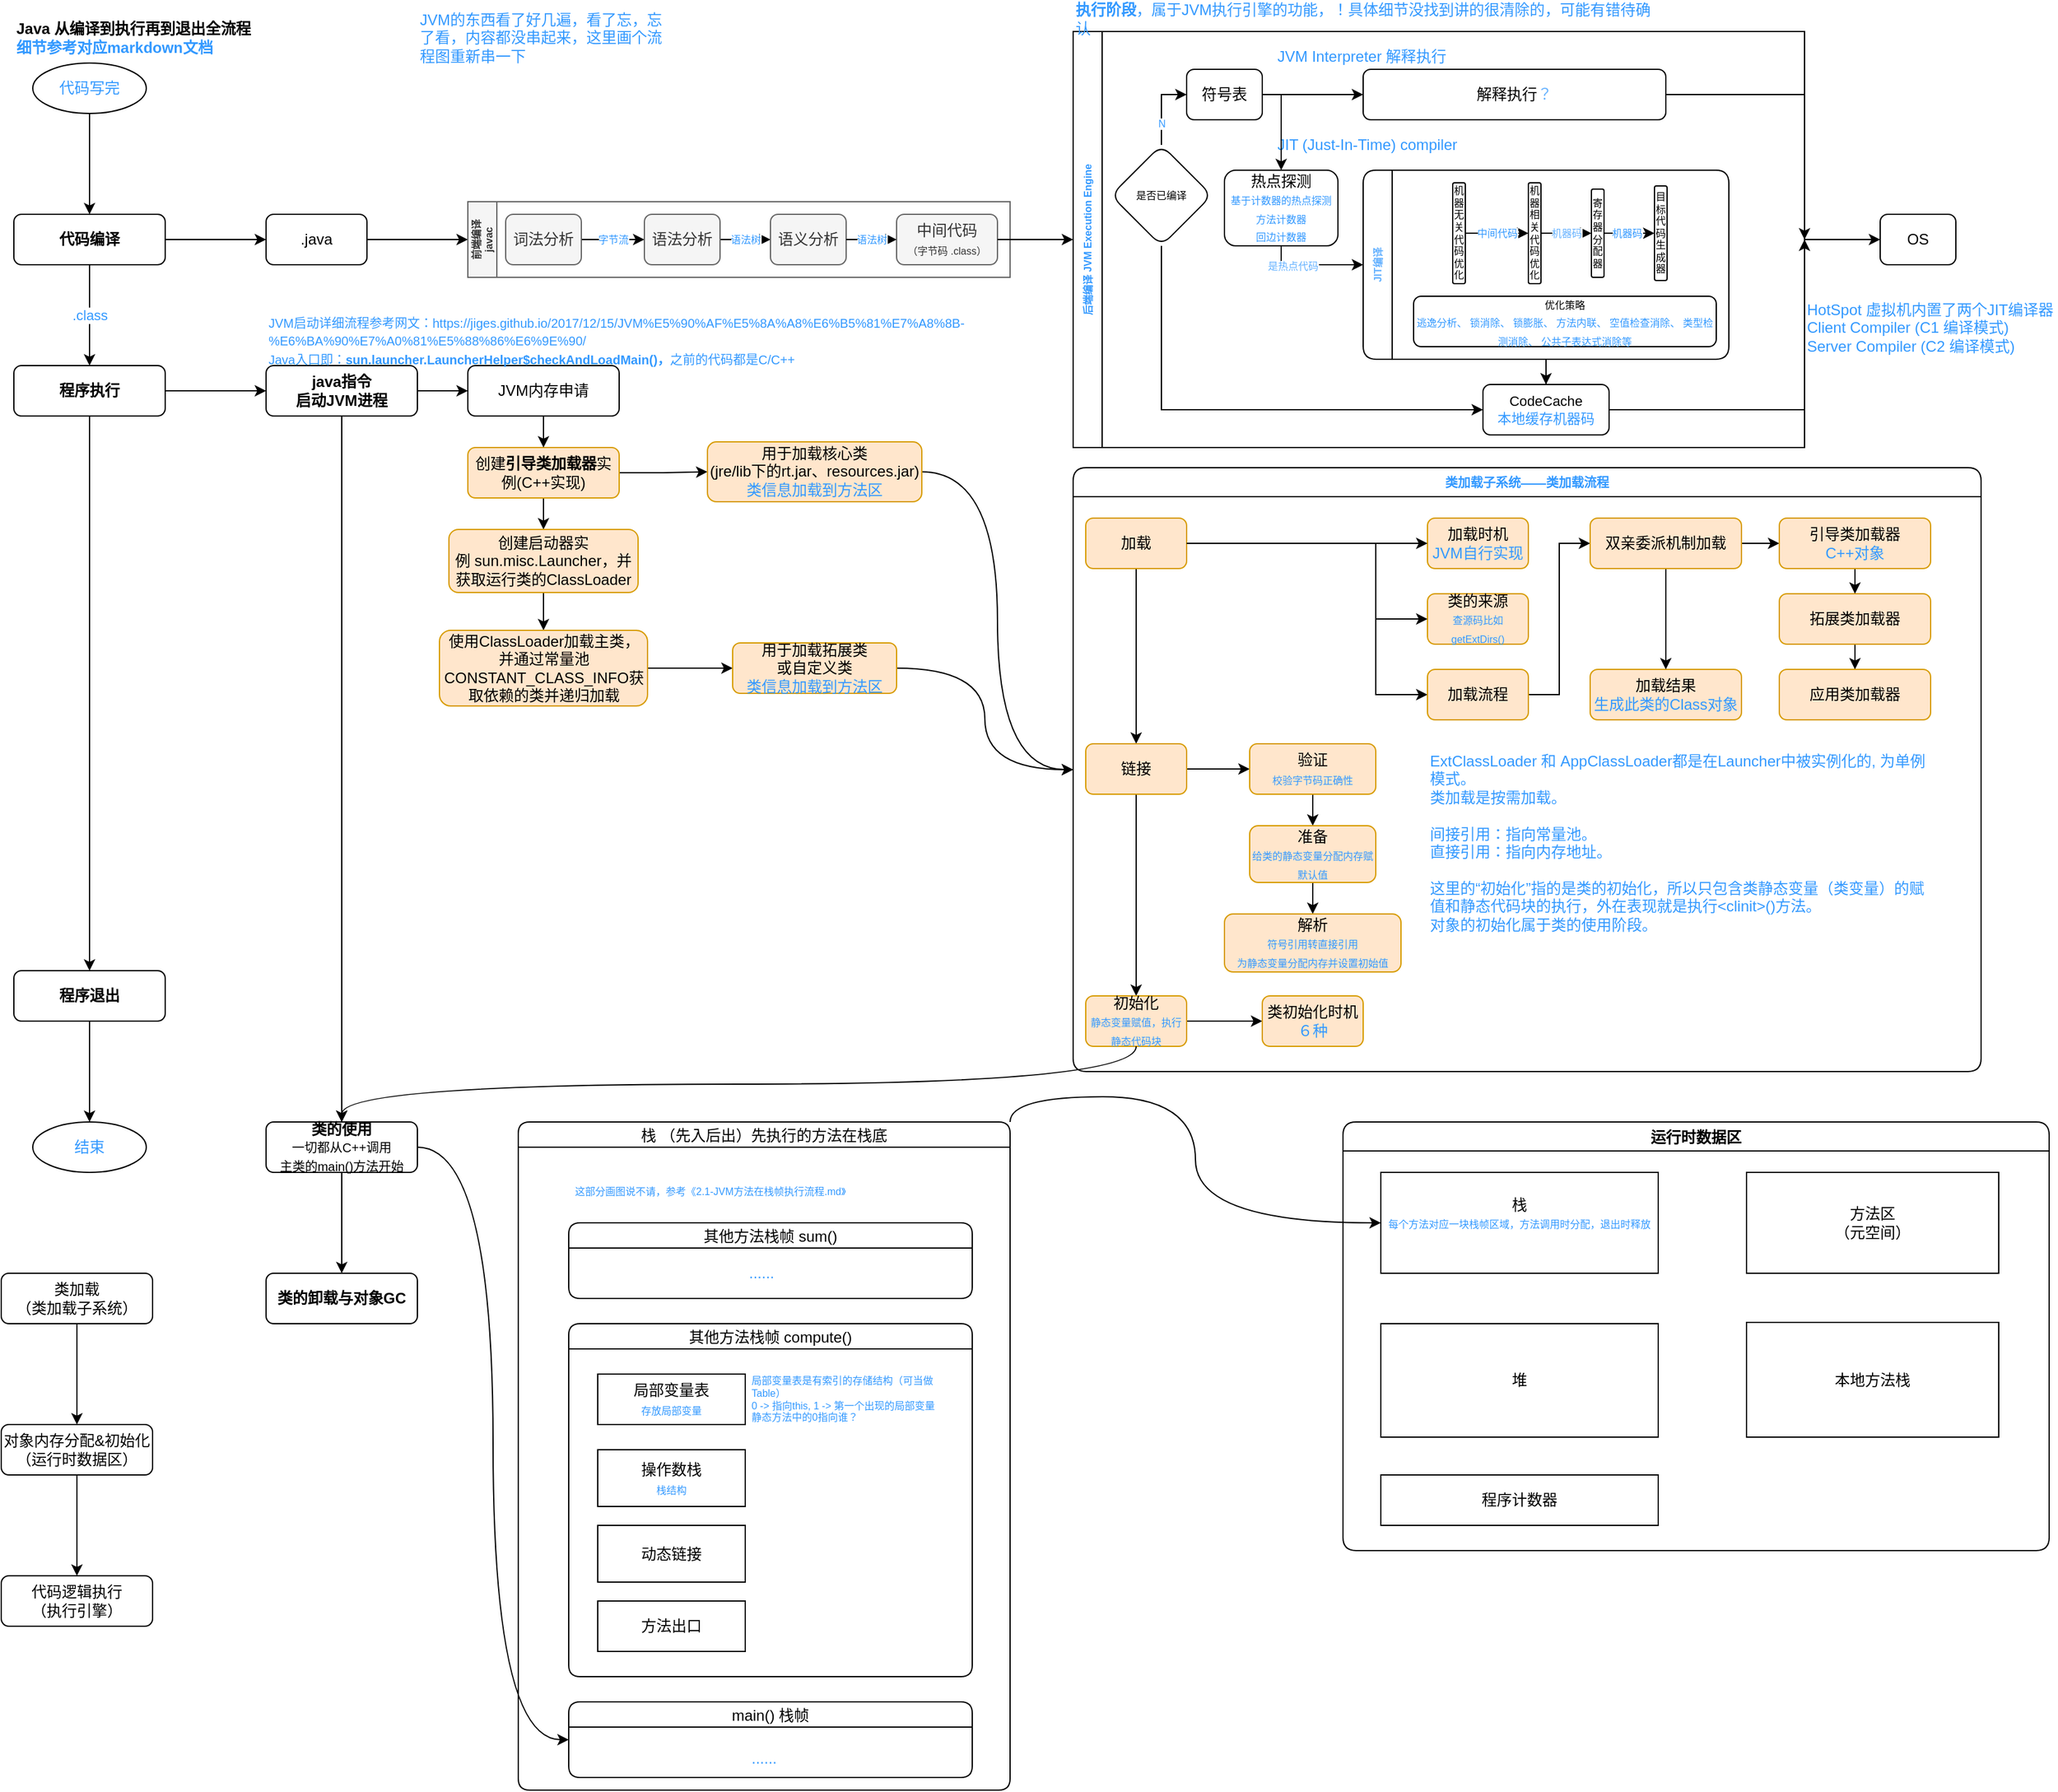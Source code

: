 <mxfile version="16.1.2" type="device"><diagram id="C5RBs43oDa-KdzZeNtuy" name="Page-1"><mxGraphModel dx="1098" dy="689" grid="1" gridSize="10" guides="1" tooltips="1" connect="1" arrows="1" fold="1" page="1" pageScale="1" pageWidth="827" pageHeight="1169" math="0" shadow="0"><root><mxCell id="WIyWlLk6GJQsqaUBKTNV-0"/><mxCell id="WIyWlLk6GJQsqaUBKTNV-1" parent="WIyWlLk6GJQsqaUBKTNV-0"/><mxCell id="FGHxzeivRpTkZ_-9d8Zx-0" value="&lt;b&gt;Java 从编译到执行再到退出全流程&lt;br&gt;&lt;font color=&quot;#3399ff&quot;&gt;细节参考对应markdown文档&lt;/font&gt;&lt;br&gt;&lt;/b&gt;" style="text;html=1;strokeColor=none;fillColor=none;align=left;verticalAlign=middle;whiteSpace=wrap;rounded=0;" parent="WIyWlLk6GJQsqaUBKTNV-1" vertex="1"><mxGeometry x="40" y="40" width="240" height="40" as="geometry"/></mxCell><mxCell id="FGHxzeivRpTkZ_-9d8Zx-7" value="&lt;font color=&quot;#3399ff&quot;&gt;JVM的东西看了好几遍，看了忘，忘了看，内容都没串起来，这里画个流程图重新串一下&lt;/font&gt;" style="text;html=1;strokeColor=none;fillColor=none;align=left;verticalAlign=middle;whiteSpace=wrap;rounded=0;" parent="WIyWlLk6GJQsqaUBKTNV-1" vertex="1"><mxGeometry x="360" y="40" width="200" height="40" as="geometry"/></mxCell><mxCell id="FGHxzeivRpTkZ_-9d8Zx-9" value=".class" style="edgeStyle=orthogonalEdgeStyle;rounded=0;orthogonalLoop=1;jettySize=auto;html=1;fontColor=#3399FF;" parent="WIyWlLk6GJQsqaUBKTNV-1" source="FGHxzeivRpTkZ_-9d8Zx-10" target="FGHxzeivRpTkZ_-9d8Zx-12" edge="1"><mxGeometry relative="1" as="geometry"/></mxCell><mxCell id="FGHxzeivRpTkZ_-9d8Zx-20" value="" style="edgeStyle=orthogonalEdgeStyle;rounded=0;orthogonalLoop=1;jettySize=auto;html=1;fontColor=#3399FF;" parent="WIyWlLk6GJQsqaUBKTNV-1" source="FGHxzeivRpTkZ_-9d8Zx-10" target="FGHxzeivRpTkZ_-9d8Zx-19" edge="1"><mxGeometry relative="1" as="geometry"/></mxCell><mxCell id="FGHxzeivRpTkZ_-9d8Zx-10" value="代码编译" style="rounded=1;whiteSpace=wrap;html=1;fontSize=12;glass=0;strokeWidth=1;shadow=0;fontStyle=1" parent="WIyWlLk6GJQsqaUBKTNV-1" vertex="1"><mxGeometry x="40" y="200" width="120" height="40" as="geometry"/></mxCell><mxCell id="FGHxzeivRpTkZ_-9d8Zx-11" value="" style="edgeStyle=orthogonalEdgeStyle;rounded=0;orthogonalLoop=1;jettySize=auto;html=1;" parent="WIyWlLk6GJQsqaUBKTNV-1" source="FGHxzeivRpTkZ_-9d8Zx-12" target="FGHxzeivRpTkZ_-9d8Zx-13" edge="1"><mxGeometry relative="1" as="geometry"/></mxCell><mxCell id="FGHxzeivRpTkZ_-9d8Zx-106" style="edgeStyle=orthogonalEdgeStyle;rounded=0;orthogonalLoop=1;jettySize=auto;html=1;exitX=1;exitY=0.5;exitDx=0;exitDy=0;entryX=0;entryY=0.5;entryDx=0;entryDy=0;fontSize=8;fontColor=#66B2FF;" parent="WIyWlLk6GJQsqaUBKTNV-1" source="FGHxzeivRpTkZ_-9d8Zx-12" target="FGHxzeivRpTkZ_-9d8Zx-105" edge="1"><mxGeometry relative="1" as="geometry"/></mxCell><mxCell id="FGHxzeivRpTkZ_-9d8Zx-12" value="程序执行" style="rounded=1;whiteSpace=wrap;html=1;fontSize=12;glass=0;strokeWidth=1;shadow=0;fontStyle=1" parent="WIyWlLk6GJQsqaUBKTNV-1" vertex="1"><mxGeometry x="40" y="320" width="120" height="40" as="geometry"/></mxCell><mxCell id="FGHxzeivRpTkZ_-9d8Zx-17" style="edgeStyle=orthogonalEdgeStyle;rounded=0;orthogonalLoop=1;jettySize=auto;html=1;exitX=0.5;exitY=1;exitDx=0;exitDy=0;entryX=0.5;entryY=0;entryDx=0;entryDy=0;fontColor=#3399FF;" parent="WIyWlLk6GJQsqaUBKTNV-1" source="FGHxzeivRpTkZ_-9d8Zx-13" target="FGHxzeivRpTkZ_-9d8Zx-16" edge="1"><mxGeometry relative="1" as="geometry"/></mxCell><mxCell id="FGHxzeivRpTkZ_-9d8Zx-13" value="程序退出" style="rounded=1;whiteSpace=wrap;html=1;fontSize=12;glass=0;strokeWidth=1;shadow=0;fontStyle=1" parent="WIyWlLk6GJQsqaUBKTNV-1" vertex="1"><mxGeometry x="40" y="800" width="120" height="40" as="geometry"/></mxCell><mxCell id="FGHxzeivRpTkZ_-9d8Zx-18" style="edgeStyle=orthogonalEdgeStyle;rounded=0;orthogonalLoop=1;jettySize=auto;html=1;exitX=0.5;exitY=1;exitDx=0;exitDy=0;entryX=0.5;entryY=0;entryDx=0;entryDy=0;fontColor=#3399FF;" parent="WIyWlLk6GJQsqaUBKTNV-1" source="FGHxzeivRpTkZ_-9d8Zx-15" target="FGHxzeivRpTkZ_-9d8Zx-10" edge="1"><mxGeometry relative="1" as="geometry"/></mxCell><mxCell id="FGHxzeivRpTkZ_-9d8Zx-15" value="代码写完" style="ellipse;whiteSpace=wrap;html=1;fontColor=#3399FF;" parent="WIyWlLk6GJQsqaUBKTNV-1" vertex="1"><mxGeometry x="55" y="80" width="90" height="40" as="geometry"/></mxCell><mxCell id="FGHxzeivRpTkZ_-9d8Zx-16" value="结束" style="ellipse;whiteSpace=wrap;html=1;fontColor=#3399FF;" parent="WIyWlLk6GJQsqaUBKTNV-1" vertex="1"><mxGeometry x="55" y="920" width="90" height="40" as="geometry"/></mxCell><mxCell id="FGHxzeivRpTkZ_-9d8Zx-30" style="edgeStyle=orthogonalEdgeStyle;rounded=0;orthogonalLoop=1;jettySize=auto;html=1;exitX=1;exitY=0.5;exitDx=0;exitDy=0;entryX=0;entryY=0.5;entryDx=0;entryDy=0;fontSize=8;fontColor=#3399FF;" parent="WIyWlLk6GJQsqaUBKTNV-1" source="FGHxzeivRpTkZ_-9d8Zx-19" target="FGHxzeivRpTkZ_-9d8Zx-23" edge="1"><mxGeometry relative="1" as="geometry"/></mxCell><mxCell id="FGHxzeivRpTkZ_-9d8Zx-19" value=".java" style="rounded=1;whiteSpace=wrap;html=1;fontSize=12;glass=0;strokeWidth=1;shadow=0;" parent="WIyWlLk6GJQsqaUBKTNV-1" vertex="1"><mxGeometry x="240" y="200" width="80" height="40" as="geometry"/></mxCell><mxCell id="FGHxzeivRpTkZ_-9d8Zx-23" value="前端编译 &#10;javac" style="swimlane;horizontal=0;fontColor=#333333;startSize=23;fontSize=8;fillColor=#f5f5f5;strokeColor=#666666;" parent="WIyWlLk6GJQsqaUBKTNV-1" vertex="1"><mxGeometry x="400" y="190" width="430" height="60" as="geometry"/></mxCell><mxCell id="FGHxzeivRpTkZ_-9d8Zx-28" value="字节流" style="edgeStyle=orthogonalEdgeStyle;rounded=0;orthogonalLoop=1;jettySize=auto;html=1;exitX=1;exitY=0.5;exitDx=0;exitDy=0;entryX=0;entryY=0.5;entryDx=0;entryDy=0;fontColor=#3399FF;fontSize=8;" parent="FGHxzeivRpTkZ_-9d8Zx-23" source="FGHxzeivRpTkZ_-9d8Zx-24" target="FGHxzeivRpTkZ_-9d8Zx-25" edge="1"><mxGeometry relative="1" as="geometry"><Array as="points"><mxPoint x="110" y="30"/><mxPoint x="110" y="30"/></Array></mxGeometry></mxCell><mxCell id="FGHxzeivRpTkZ_-9d8Zx-24" value="词法分析" style="rounded=1;whiteSpace=wrap;html=1;fontSize=12;glass=0;strokeWidth=1;shadow=0;fillColor=#f5f5f5;fontColor=#333333;strokeColor=#666666;" parent="FGHxzeivRpTkZ_-9d8Zx-23" vertex="1"><mxGeometry x="30" y="10" width="60" height="40" as="geometry"/></mxCell><mxCell id="FGHxzeivRpTkZ_-9d8Zx-29" value="语法树" style="edgeStyle=orthogonalEdgeStyle;rounded=0;orthogonalLoop=1;jettySize=auto;html=1;exitX=1;exitY=0.5;exitDx=0;exitDy=0;entryX=0;entryY=0.5;entryDx=0;entryDy=0;fontColor=#3399FF;fontSize=8;" parent="FGHxzeivRpTkZ_-9d8Zx-23" source="FGHxzeivRpTkZ_-9d8Zx-25" target="FGHxzeivRpTkZ_-9d8Zx-26" edge="1"><mxGeometry relative="1" as="geometry"/></mxCell><mxCell id="FGHxzeivRpTkZ_-9d8Zx-25" value="语法分析" style="rounded=1;whiteSpace=wrap;html=1;fontSize=12;glass=0;strokeWidth=1;shadow=0;fillColor=#f5f5f5;fontColor=#333333;strokeColor=#666666;" parent="FGHxzeivRpTkZ_-9d8Zx-23" vertex="1"><mxGeometry x="140" y="10" width="60" height="40" as="geometry"/></mxCell><mxCell id="FGHxzeivRpTkZ_-9d8Zx-26" value="语义分析" style="rounded=1;whiteSpace=wrap;html=1;fontSize=12;glass=0;strokeWidth=1;shadow=0;fillColor=#f5f5f5;fontColor=#333333;strokeColor=#666666;" parent="FGHxzeivRpTkZ_-9d8Zx-23" vertex="1"><mxGeometry x="240" y="10" width="60" height="40" as="geometry"/></mxCell><mxCell id="FGHxzeivRpTkZ_-9d8Zx-27" value="中间代码&lt;br&gt;&lt;font style=&quot;font-size: 8px&quot;&gt;（字节码 .class）&lt;/font&gt;" style="rounded=1;whiteSpace=wrap;html=1;fontSize=12;glass=0;strokeWidth=1;shadow=0;fillColor=#f5f5f5;fontColor=#333333;strokeColor=#666666;" parent="FGHxzeivRpTkZ_-9d8Zx-23" vertex="1"><mxGeometry x="340" y="10" width="80" height="40" as="geometry"/></mxCell><mxCell id="FGHxzeivRpTkZ_-9d8Zx-31" value="语法树" style="edgeStyle=orthogonalEdgeStyle;rounded=0;orthogonalLoop=1;jettySize=auto;html=1;exitX=1;exitY=0.5;exitDx=0;exitDy=0;entryX=0;entryY=0.5;entryDx=0;entryDy=0;fontSize=8;fontColor=#3399FF;" parent="FGHxzeivRpTkZ_-9d8Zx-23" source="FGHxzeivRpTkZ_-9d8Zx-26" target="FGHxzeivRpTkZ_-9d8Zx-27" edge="1"><mxGeometry relative="1" as="geometry"/></mxCell><mxCell id="FGHxzeivRpTkZ_-9d8Zx-70" style="edgeStyle=orthogonalEdgeStyle;rounded=0;orthogonalLoop=1;jettySize=auto;html=1;exitX=1;exitY=0.5;exitDx=0;exitDy=0;entryX=0;entryY=0.5;entryDx=0;entryDy=0;fontSize=6;fontColor=#3399FF;" parent="WIyWlLk6GJQsqaUBKTNV-1" source="FGHxzeivRpTkZ_-9d8Zx-34" target="FGHxzeivRpTkZ_-9d8Zx-48" edge="1"><mxGeometry relative="1" as="geometry"/></mxCell><mxCell id="FGHxzeivRpTkZ_-9d8Zx-34" value="后端编译 JVM Execution Engine" style="swimlane;horizontal=0;fontColor=#3399FF;startSize=23;fontSize=8;" parent="WIyWlLk6GJQsqaUBKTNV-1" vertex="1"><mxGeometry x="880" y="55" width="580" height="330" as="geometry"><mxRectangle x="880" y="55" width="30" height="140" as="alternateBounds"/></mxGeometry></mxCell><mxCell id="FGHxzeivRpTkZ_-9d8Zx-44" value="&lt;font color=&quot;#3399ff&quot;&gt;JVM Interpreter 解释执行&lt;/font&gt;" style="text;html=1;strokeColor=none;fillColor=none;align=left;verticalAlign=middle;whiteSpace=wrap;rounded=0;" parent="FGHxzeivRpTkZ_-9d8Zx-34" vertex="1"><mxGeometry x="160" y="10" width="170" height="20" as="geometry"/></mxCell><mxCell id="FGHxzeivRpTkZ_-9d8Zx-45" value="&lt;font color=&quot;#3399ff&quot;&gt;JIT (Just-In-Time) compiler&lt;/font&gt;" style="text;html=1;strokeColor=none;fillColor=none;align=left;verticalAlign=middle;whiteSpace=wrap;rounded=0;" parent="FGHxzeivRpTkZ_-9d8Zx-34" vertex="1"><mxGeometry x="160" y="80" width="160" height="20" as="geometry"/></mxCell><mxCell id="FGHxzeivRpTkZ_-9d8Zx-77" style="edgeStyle=orthogonalEdgeStyle;rounded=0;orthogonalLoop=1;jettySize=auto;html=1;exitX=1;exitY=0.5;exitDx=0;exitDy=0;entryX=1;entryY=0.5;entryDx=0;entryDy=0;fontSize=8;fontColor=#3399FF;" parent="FGHxzeivRpTkZ_-9d8Zx-34" source="FGHxzeivRpTkZ_-9d8Zx-51" target="FGHxzeivRpTkZ_-9d8Zx-34" edge="1"><mxGeometry relative="1" as="geometry"><Array as="points"><mxPoint x="580" y="300"/></Array></mxGeometry></mxCell><mxCell id="FGHxzeivRpTkZ_-9d8Zx-51" value="CodeCache&lt;br&gt;&lt;font color=&quot;#3399ff&quot;&gt;本地缓存机器码&lt;/font&gt;" style="rounded=1;whiteSpace=wrap;html=1;fontSize=11;glass=0;strokeWidth=1;shadow=0;" parent="FGHxzeivRpTkZ_-9d8Zx-34" vertex="1"><mxGeometry x="325" y="280" width="100" height="40" as="geometry"/></mxCell><mxCell id="FGHxzeivRpTkZ_-9d8Zx-92" style="rounded=0;orthogonalLoop=1;jettySize=auto;html=1;exitX=0.5;exitY=1;exitDx=0;exitDy=0;entryX=0;entryY=0.5;entryDx=0;entryDy=0;fontSize=8;fontColor=#66B2FF;edgeStyle=orthogonalEdgeStyle;" parent="FGHxzeivRpTkZ_-9d8Zx-34" source="FGHxzeivRpTkZ_-9d8Zx-53" target="FGHxzeivRpTkZ_-9d8Zx-91" edge="1"><mxGeometry relative="1" as="geometry"><Array as="points"><mxPoint x="165" y="185"/></Array></mxGeometry></mxCell><mxCell id="FGHxzeivRpTkZ_-9d8Zx-95" value="是热点代码" style="edgeLabel;html=1;align=center;verticalAlign=middle;resizable=0;points=[];fontSize=8;fontColor=#66B2FF;" parent="FGHxzeivRpTkZ_-9d8Zx-92" vertex="1" connectable="0"><mxGeometry x="-0.398" y="-1" relative="1" as="geometry"><mxPoint as="offset"/></mxGeometry></mxCell><mxCell id="FGHxzeivRpTkZ_-9d8Zx-53" value="热点探测&lt;br&gt;&lt;font color=&quot;#3399ff&quot; style=&quot;font-size: 8px&quot;&gt;基于计数器的热点探测&lt;br&gt;方法计数器&lt;br&gt;回边计数器&lt;br&gt;&lt;/font&gt;" style="rounded=1;whiteSpace=wrap;html=1;fontSize=12;glass=0;strokeWidth=1;shadow=0;" parent="FGHxzeivRpTkZ_-9d8Zx-34" vertex="1"><mxGeometry x="120" y="110" width="90" height="60" as="geometry"/></mxCell><mxCell id="FGHxzeivRpTkZ_-9d8Zx-85" value="N" style="edgeStyle=orthogonalEdgeStyle;rounded=0;orthogonalLoop=1;jettySize=auto;html=1;exitX=0.5;exitY=0;exitDx=0;exitDy=0;entryX=0;entryY=0.5;entryDx=0;entryDy=0;fontSize=8;fontColor=#3399FF;" parent="FGHxzeivRpTkZ_-9d8Zx-34" source="FGHxzeivRpTkZ_-9d8Zx-58" target="FGHxzeivRpTkZ_-9d8Zx-84" edge="1"><mxGeometry x="-0.429" relative="1" as="geometry"><mxPoint as="offset"/></mxGeometry></mxCell><mxCell id="FGHxzeivRpTkZ_-9d8Zx-97" style="edgeStyle=orthogonalEdgeStyle;rounded=0;orthogonalLoop=1;jettySize=auto;html=1;exitX=0.5;exitY=1;exitDx=0;exitDy=0;entryX=0;entryY=0.5;entryDx=0;entryDy=0;fontSize=8;fontColor=#66B2FF;" parent="FGHxzeivRpTkZ_-9d8Zx-34" source="FGHxzeivRpTkZ_-9d8Zx-58" target="FGHxzeivRpTkZ_-9d8Zx-51" edge="1"><mxGeometry relative="1" as="geometry"/></mxCell><mxCell id="FGHxzeivRpTkZ_-9d8Zx-58" value="&lt;font color=&quot;#000000&quot;&gt;是否已编译&lt;/font&gt;" style="rhombus;whiteSpace=wrap;html=1;fontSize=8;fontColor=#3399FF;rounded=1;" parent="FGHxzeivRpTkZ_-9d8Zx-34" vertex="1"><mxGeometry x="30" y="90" width="80" height="80" as="geometry"/></mxCell><mxCell id="FGHxzeivRpTkZ_-9d8Zx-93" style="edgeStyle=orthogonalEdgeStyle;rounded=0;orthogonalLoop=1;jettySize=auto;html=1;exitX=1;exitY=0.5;exitDx=0;exitDy=0;entryX=0.5;entryY=0;entryDx=0;entryDy=0;fontSize=8;fontColor=#66B2FF;" parent="FGHxzeivRpTkZ_-9d8Zx-34" source="FGHxzeivRpTkZ_-9d8Zx-84" target="FGHxzeivRpTkZ_-9d8Zx-53" edge="1"><mxGeometry relative="1" as="geometry"><Array as="points"><mxPoint x="165" y="50"/></Array></mxGeometry></mxCell><mxCell id="FGHxzeivRpTkZ_-9d8Zx-98" style="edgeStyle=orthogonalEdgeStyle;rounded=0;orthogonalLoop=1;jettySize=auto;html=1;exitX=1;exitY=0.5;exitDx=0;exitDy=0;entryX=0;entryY=0.5;entryDx=0;entryDy=0;fontSize=8;fontColor=#66B2FF;" parent="FGHxzeivRpTkZ_-9d8Zx-34" source="FGHxzeivRpTkZ_-9d8Zx-84" target="FGHxzeivRpTkZ_-9d8Zx-87" edge="1"><mxGeometry relative="1" as="geometry"/></mxCell><mxCell id="FGHxzeivRpTkZ_-9d8Zx-84" value="符号表" style="rounded=1;whiteSpace=wrap;html=1;fontSize=12;glass=0;strokeWidth=1;shadow=0;" parent="FGHxzeivRpTkZ_-9d8Zx-34" vertex="1"><mxGeometry x="90" y="30" width="60" height="40" as="geometry"/></mxCell><mxCell id="FGHxzeivRpTkZ_-9d8Zx-88" style="edgeStyle=orthogonalEdgeStyle;rounded=0;orthogonalLoop=1;jettySize=auto;html=1;exitX=1;exitY=0.5;exitDx=0;exitDy=0;entryX=1;entryY=0.5;entryDx=0;entryDy=0;fontSize=8;fontColor=#66B2FF;" parent="FGHxzeivRpTkZ_-9d8Zx-34" source="FGHxzeivRpTkZ_-9d8Zx-87" target="FGHxzeivRpTkZ_-9d8Zx-34" edge="1"><mxGeometry relative="1" as="geometry"><Array as="points"><mxPoint x="580" y="50"/></Array></mxGeometry></mxCell><mxCell id="FGHxzeivRpTkZ_-9d8Zx-87" value="解释执行&lt;font color=&quot;#66b2ff&quot;&gt;？&lt;/font&gt;" style="rounded=1;whiteSpace=wrap;html=1;fontSize=12;glass=0;strokeWidth=1;shadow=0;" parent="FGHxzeivRpTkZ_-9d8Zx-34" vertex="1"><mxGeometry x="230" y="30" width="240" height="40" as="geometry"/></mxCell><mxCell id="FGHxzeivRpTkZ_-9d8Zx-96" value="" style="edgeStyle=orthogonalEdgeStyle;rounded=0;orthogonalLoop=1;jettySize=auto;html=1;fontSize=8;fontColor=#66B2FF;" parent="FGHxzeivRpTkZ_-9d8Zx-34" source="FGHxzeivRpTkZ_-9d8Zx-91" target="FGHxzeivRpTkZ_-9d8Zx-51" edge="1"><mxGeometry relative="1" as="geometry"/></mxCell><mxCell id="FGHxzeivRpTkZ_-9d8Zx-91" value="JIT编译" style="swimlane;horizontal=0;rounded=1;fontSize=8;fontColor=#66B2FF;" parent="FGHxzeivRpTkZ_-9d8Zx-34" vertex="1"><mxGeometry x="230" y="110" width="290" height="150" as="geometry"/></mxCell><mxCell id="FGHxzeivRpTkZ_-9d8Zx-36" value="机器无关代码优化" style="rounded=1;whiteSpace=wrap;html=1;fontSize=8;glass=0;strokeWidth=1;shadow=0;" parent="FGHxzeivRpTkZ_-9d8Zx-91" vertex="1"><mxGeometry x="71" y="10" width="10" height="80" as="geometry"/></mxCell><mxCell id="FGHxzeivRpTkZ_-9d8Zx-38" value="机器相关代码优化" style="rounded=1;whiteSpace=wrap;html=1;fontSize=8;glass=0;strokeWidth=1;shadow=0;" parent="FGHxzeivRpTkZ_-9d8Zx-91" vertex="1"><mxGeometry x="131" y="10" width="10" height="80" as="geometry"/></mxCell><mxCell id="FGHxzeivRpTkZ_-9d8Zx-35" value="中间代码" style="edgeStyle=orthogonalEdgeStyle;rounded=0;orthogonalLoop=1;jettySize=auto;html=1;exitX=1;exitY=0.5;exitDx=0;exitDy=0;entryX=0;entryY=0.5;entryDx=0;entryDy=0;fontColor=#3399FF;fontSize=8;" parent="FGHxzeivRpTkZ_-9d8Zx-91" source="FGHxzeivRpTkZ_-9d8Zx-36" target="FGHxzeivRpTkZ_-9d8Zx-38" edge="1"><mxGeometry relative="1" as="geometry"><Array as="points"><mxPoint x="91" y="50"/><mxPoint x="91" y="50"/></Array></mxGeometry></mxCell><mxCell id="FGHxzeivRpTkZ_-9d8Zx-39" value="寄存器分配器" style="rounded=1;whiteSpace=wrap;html=1;fontSize=8;glass=0;strokeWidth=1;shadow=0;" parent="FGHxzeivRpTkZ_-9d8Zx-91" vertex="1"><mxGeometry x="181" y="15" width="10" height="70" as="geometry"/></mxCell><mxCell id="FGHxzeivRpTkZ_-9d8Zx-90" value="机器码" style="edgeStyle=orthogonalEdgeStyle;rounded=0;orthogonalLoop=1;jettySize=auto;html=1;exitX=1;exitY=0.5;exitDx=0;exitDy=0;entryX=0;entryY=0.5;entryDx=0;entryDy=0;fontSize=8;fontColor=#66B2FF;" parent="FGHxzeivRpTkZ_-9d8Zx-91" source="FGHxzeivRpTkZ_-9d8Zx-38" target="FGHxzeivRpTkZ_-9d8Zx-39" edge="1"><mxGeometry relative="1" as="geometry"><mxPoint as="offset"/></mxGeometry></mxCell><mxCell id="FGHxzeivRpTkZ_-9d8Zx-40" value="目标代码生成器" style="rounded=1;whiteSpace=wrap;html=1;fontSize=8;glass=0;strokeWidth=1;shadow=0;" parent="FGHxzeivRpTkZ_-9d8Zx-91" vertex="1"><mxGeometry x="231" y="12.5" width="10" height="75" as="geometry"/></mxCell><mxCell id="FGHxzeivRpTkZ_-9d8Zx-41" value="机器码" style="edgeStyle=orthogonalEdgeStyle;rounded=0;orthogonalLoop=1;jettySize=auto;html=1;exitX=1;exitY=0.5;exitDx=0;exitDy=0;entryX=0;entryY=0.5;entryDx=0;entryDy=0;fontSize=8;fontColor=#3399FF;" parent="FGHxzeivRpTkZ_-9d8Zx-91" source="FGHxzeivRpTkZ_-9d8Zx-39" target="FGHxzeivRpTkZ_-9d8Zx-40" edge="1"><mxGeometry x="-0.111" relative="1" as="geometry"><Array as="points"><mxPoint x="201" y="50"/><mxPoint x="201" y="50"/></Array><mxPoint as="offset"/></mxGeometry></mxCell><mxCell id="FGHxzeivRpTkZ_-9d8Zx-89" value="&lt;font style=&quot;font-size: 8px&quot;&gt;优化策略&lt;/font&gt;&lt;br&gt;&lt;font color=&quot;#3399ff&quot; style=&quot;font-size: 8px&quot;&gt;逃逸分析、 锁消除、 锁膨胀、 方法内联、 空值检查消除、 类型检测消除、 公共子表达式消除等&lt;/font&gt;" style="rounded=1;whiteSpace=wrap;html=1;fontSize=12;glass=0;strokeWidth=1;shadow=0;" parent="FGHxzeivRpTkZ_-9d8Zx-91" vertex="1"><mxGeometry x="40" y="100" width="240" height="40" as="geometry"/></mxCell><mxCell id="FGHxzeivRpTkZ_-9d8Zx-42" style="edgeStyle=orthogonalEdgeStyle;rounded=0;orthogonalLoop=1;jettySize=auto;html=1;exitX=1;exitY=0.5;exitDx=0;exitDy=0;entryX=0;entryY=0.5;entryDx=0;entryDy=0;fontSize=8;fontColor=#3399FF;" parent="WIyWlLk6GJQsqaUBKTNV-1" source="FGHxzeivRpTkZ_-9d8Zx-27" target="FGHxzeivRpTkZ_-9d8Zx-34" edge="1"><mxGeometry relative="1" as="geometry"/></mxCell><mxCell id="FGHxzeivRpTkZ_-9d8Zx-43" value="&lt;font color=&quot;#3399ff&quot;&gt;&lt;b&gt;执行阶段&lt;/b&gt;，属于JVM执行引擎的功能，！具体细节没找到讲的很清除的，可能有错待确认&lt;/font&gt;" style="text;html=1;strokeColor=none;fillColor=none;align=left;verticalAlign=middle;whiteSpace=wrap;rounded=0;" parent="WIyWlLk6GJQsqaUBKTNV-1" vertex="1"><mxGeometry x="880" y="35" width="470" height="20" as="geometry"/></mxCell><mxCell id="FGHxzeivRpTkZ_-9d8Zx-48" value="OS" style="rounded=1;whiteSpace=wrap;html=1;fontSize=12;glass=0;strokeWidth=1;shadow=0;" parent="WIyWlLk6GJQsqaUBKTNV-1" vertex="1"><mxGeometry x="1520" y="200" width="60" height="40" as="geometry"/></mxCell><mxCell id="FGHxzeivRpTkZ_-9d8Zx-56" value="&lt;font color=&quot;#3399ff&quot;&gt;HotSpot 虚拟机内置了两个JIT编译器&lt;br&gt;Client Compiler (C1 编译模式)&lt;br&gt;&lt;/font&gt;&lt;font color=&quot;#3399ff&quot;&gt;Server Compiler (&lt;/font&gt;&lt;span style=&quot;color: rgb(51 , 153 , 255)&quot;&gt;C2 编译模式&lt;/span&gt;&lt;font color=&quot;#3399ff&quot;&gt;)&lt;br&gt;&lt;/font&gt;" style="text;html=1;strokeColor=none;fillColor=none;align=left;verticalAlign=middle;whiteSpace=wrap;rounded=0;" parent="WIyWlLk6GJQsqaUBKTNV-1" vertex="1"><mxGeometry x="1460" y="260" width="200" height="60" as="geometry"/></mxCell><mxCell id="FGHxzeivRpTkZ_-9d8Zx-81" value="" style="edgeStyle=orthogonalEdgeStyle;rounded=0;orthogonalLoop=1;jettySize=auto;html=1;fontSize=8;fontColor=#3399FF;" parent="WIyWlLk6GJQsqaUBKTNV-1" source="FGHxzeivRpTkZ_-9d8Zx-72" target="FGHxzeivRpTkZ_-9d8Zx-80" edge="1"><mxGeometry relative="1" as="geometry"/></mxCell><mxCell id="FGHxzeivRpTkZ_-9d8Zx-72" value="类加载&lt;br&gt;（类加载子系统）" style="rounded=1;whiteSpace=wrap;html=1;fontSize=12;glass=0;strokeWidth=1;shadow=0;" parent="WIyWlLk6GJQsqaUBKTNV-1" vertex="1"><mxGeometry x="30" y="1040" width="120" height="40" as="geometry"/></mxCell><mxCell id="FGHxzeivRpTkZ_-9d8Zx-83" value="" style="edgeStyle=orthogonalEdgeStyle;rounded=0;orthogonalLoop=1;jettySize=auto;html=1;fontSize=8;fontColor=#3399FF;" parent="WIyWlLk6GJQsqaUBKTNV-1" source="FGHxzeivRpTkZ_-9d8Zx-80" target="FGHxzeivRpTkZ_-9d8Zx-82" edge="1"><mxGeometry relative="1" as="geometry"/></mxCell><mxCell id="FGHxzeivRpTkZ_-9d8Zx-80" value="对象内存分配&amp;amp;初始化&lt;br&gt;（运行时数据区）" style="rounded=1;whiteSpace=wrap;html=1;fontSize=12;glass=0;strokeWidth=1;shadow=0;" parent="WIyWlLk6GJQsqaUBKTNV-1" vertex="1"><mxGeometry x="30" y="1160" width="120" height="40" as="geometry"/></mxCell><mxCell id="FGHxzeivRpTkZ_-9d8Zx-82" value="代码逻辑执行&lt;br&gt;（执行引擎）" style="rounded=1;whiteSpace=wrap;html=1;fontSize=12;glass=0;strokeWidth=1;shadow=0;" parent="WIyWlLk6GJQsqaUBKTNV-1" vertex="1"><mxGeometry x="30" y="1280" width="120" height="40" as="geometry"/></mxCell><mxCell id="FGHxzeivRpTkZ_-9d8Zx-113" style="edgeStyle=orthogonalEdgeStyle;rounded=0;orthogonalLoop=1;jettySize=auto;html=1;exitX=1;exitY=0.5;exitDx=0;exitDy=0;entryX=0;entryY=0.5;entryDx=0;entryDy=0;fontSize=8;fontColor=#66B2FF;" parent="WIyWlLk6GJQsqaUBKTNV-1" source="FGHxzeivRpTkZ_-9d8Zx-105" target="FGHxzeivRpTkZ_-9d8Zx-112" edge="1"><mxGeometry relative="1" as="geometry"/></mxCell><mxCell id="FGHxzeivRpTkZ_-9d8Zx-121" value="" style="edgeStyle=orthogonalEdgeStyle;rounded=0;orthogonalLoop=1;jettySize=auto;html=1;fontSize=8;fontColor=#3399FF;" parent="WIyWlLk6GJQsqaUBKTNV-1" source="FGHxzeivRpTkZ_-9d8Zx-105" target="FGHxzeivRpTkZ_-9d8Zx-120" edge="1"><mxGeometry relative="1" as="geometry"/></mxCell><mxCell id="FGHxzeivRpTkZ_-9d8Zx-105" value="&lt;b&gt;java指令&lt;br&gt;启动JVM进程&lt;/b&gt;" style="rounded=1;whiteSpace=wrap;html=1;fontSize=12;glass=0;strokeWidth=1;shadow=0;" parent="WIyWlLk6GJQsqaUBKTNV-1" vertex="1"><mxGeometry x="240" y="320" width="120" height="40" as="geometry"/></mxCell><mxCell id="FGHxzeivRpTkZ_-9d8Zx-111" value="" style="edgeStyle=orthogonalEdgeStyle;rounded=0;orthogonalLoop=1;jettySize=auto;html=1;fontSize=8;fontColor=#66B2FF;" parent="WIyWlLk6GJQsqaUBKTNV-1" source="FGHxzeivRpTkZ_-9d8Zx-108" target="FGHxzeivRpTkZ_-9d8Zx-110" edge="1"><mxGeometry relative="1" as="geometry"/></mxCell><mxCell id="FGHxzeivRpTkZ_-9d8Zx-117" style="edgeStyle=orthogonalEdgeStyle;rounded=0;orthogonalLoop=1;jettySize=auto;html=1;exitX=0.5;exitY=1;exitDx=0;exitDy=0;entryX=0.5;entryY=0;entryDx=0;entryDy=0;fontSize=8;fontColor=#3399FF;" parent="WIyWlLk6GJQsqaUBKTNV-1" source="FGHxzeivRpTkZ_-9d8Zx-108" target="FGHxzeivRpTkZ_-9d8Zx-116" edge="1"><mxGeometry relative="1" as="geometry"/></mxCell><mxCell id="FGHxzeivRpTkZ_-9d8Zx-108" value="创建&lt;b&gt;引导类加载器&lt;/b&gt;实例(C++实现)" style="rounded=1;whiteSpace=wrap;html=1;fontSize=12;glass=0;strokeWidth=1;shadow=0;fillColor=#ffe6cc;strokeColor=#d79b00;" parent="WIyWlLk6GJQsqaUBKTNV-1" vertex="1"><mxGeometry x="400" y="385" width="120" height="40" as="geometry"/></mxCell><mxCell id="FGHxzeivRpTkZ_-9d8Zx-140" style="edgeStyle=orthogonalEdgeStyle;rounded=0;orthogonalLoop=1;jettySize=auto;html=1;exitX=1;exitY=0.5;exitDx=0;exitDy=0;entryX=-0.001;entryY=0.036;entryDx=0;entryDy=0;entryPerimeter=0;fontSize=10;fontColor=#3399FF;strokeColor=none;curved=1;" parent="WIyWlLk6GJQsqaUBKTNV-1" source="FGHxzeivRpTkZ_-9d8Zx-110" target="FGHxzeivRpTkZ_-9d8Zx-128" edge="1"><mxGeometry relative="1" as="geometry"/></mxCell><mxCell id="-ruLyQqvGVcUohYrsJ2N-0" style="edgeStyle=orthogonalEdgeStyle;rounded=0;orthogonalLoop=1;jettySize=auto;html=1;exitX=1;exitY=0.5;exitDx=0;exitDy=0;entryX=0;entryY=0.5;entryDx=0;entryDy=0;curved=1;" edge="1" parent="WIyWlLk6GJQsqaUBKTNV-1" source="FGHxzeivRpTkZ_-9d8Zx-110" target="FGHxzeivRpTkZ_-9d8Zx-128"><mxGeometry relative="1" as="geometry"/></mxCell><mxCell id="FGHxzeivRpTkZ_-9d8Zx-110" value="用于加载核心类&lt;br&gt;(jre/lib下的rt.jar、resources.jar)&lt;br&gt;&lt;font color=&quot;#3399ff&quot;&gt;类信息加载到方法区&lt;/font&gt;" style="rounded=1;whiteSpace=wrap;html=1;fontSize=12;glass=0;strokeWidth=1;shadow=0;fillColor=#ffe6cc;strokeColor=#d79b00;" parent="WIyWlLk6GJQsqaUBKTNV-1" vertex="1"><mxGeometry x="590" y="380.5" width="170" height="47.5" as="geometry"/></mxCell><mxCell id="FGHxzeivRpTkZ_-9d8Zx-114" style="edgeStyle=orthogonalEdgeStyle;rounded=0;orthogonalLoop=1;jettySize=auto;html=1;exitX=0.5;exitY=1;exitDx=0;exitDy=0;fontSize=8;fontColor=#3399FF;" parent="WIyWlLk6GJQsqaUBKTNV-1" source="FGHxzeivRpTkZ_-9d8Zx-112" target="FGHxzeivRpTkZ_-9d8Zx-108" edge="1"><mxGeometry relative="1" as="geometry"/></mxCell><mxCell id="FGHxzeivRpTkZ_-9d8Zx-112" value="JVM内存申请" style="rounded=1;whiteSpace=wrap;html=1;fontSize=12;glass=0;strokeWidth=1;shadow=0;" parent="WIyWlLk6GJQsqaUBKTNV-1" vertex="1"><mxGeometry x="400" y="320" width="120" height="40" as="geometry"/></mxCell><mxCell id="FGHxzeivRpTkZ_-9d8Zx-119" value="" style="edgeStyle=orthogonalEdgeStyle;rounded=0;orthogonalLoop=1;jettySize=auto;html=1;fontSize=8;fontColor=#3399FF;" parent="WIyWlLk6GJQsqaUBKTNV-1" source="FGHxzeivRpTkZ_-9d8Zx-116" target="FGHxzeivRpTkZ_-9d8Zx-118" edge="1"><mxGeometry relative="1" as="geometry"/></mxCell><mxCell id="FGHxzeivRpTkZ_-9d8Zx-116" value="创建启动器实例&amp;nbsp;sun.misc.Launcher，并获取运行类的ClassLoader" style="rounded=1;whiteSpace=wrap;html=1;fontSize=12;glass=0;strokeWidth=1;shadow=0;fillColor=#ffe6cc;strokeColor=#d79b00;" parent="WIyWlLk6GJQsqaUBKTNV-1" vertex="1"><mxGeometry x="385" y="450" width="150" height="50" as="geometry"/></mxCell><mxCell id="FGHxzeivRpTkZ_-9d8Zx-123" value="" style="edgeStyle=orthogonalEdgeStyle;rounded=0;orthogonalLoop=1;jettySize=auto;html=1;fontSize=8;fontColor=#3399FF;" parent="WIyWlLk6GJQsqaUBKTNV-1" source="FGHxzeivRpTkZ_-9d8Zx-118" target="FGHxzeivRpTkZ_-9d8Zx-122" edge="1"><mxGeometry relative="1" as="geometry"/></mxCell><mxCell id="FGHxzeivRpTkZ_-9d8Zx-118" value="使用ClassLoader加载主类，并通过常量池CONSTANT_CLASS_INFO获取依赖的类并递归加载" style="rounded=1;whiteSpace=wrap;html=1;fontSize=12;glass=0;strokeWidth=1;shadow=0;fillColor=#ffe6cc;strokeColor=#d79b00;" parent="WIyWlLk6GJQsqaUBKTNV-1" vertex="1"><mxGeometry x="377.5" y="530" width="165" height="60" as="geometry"/></mxCell><mxCell id="-ruLyQqvGVcUohYrsJ2N-3" value="" style="edgeStyle=orthogonalEdgeStyle;curved=1;rounded=0;orthogonalLoop=1;jettySize=auto;html=1;fontSize=10;" edge="1" parent="WIyWlLk6GJQsqaUBKTNV-1" source="FGHxzeivRpTkZ_-9d8Zx-120" target="-ruLyQqvGVcUohYrsJ2N-2"><mxGeometry relative="1" as="geometry"/></mxCell><mxCell id="-ruLyQqvGVcUohYrsJ2N-38" style="edgeStyle=orthogonalEdgeStyle;curved=1;rounded=0;orthogonalLoop=1;jettySize=auto;html=1;exitX=1;exitY=0.5;exitDx=0;exitDy=0;entryX=0;entryY=0.5;entryDx=0;entryDy=0;fontSize=8;fontColor=#3399FF;" edge="1" parent="WIyWlLk6GJQsqaUBKTNV-1" source="FGHxzeivRpTkZ_-9d8Zx-120" target="-ruLyQqvGVcUohYrsJ2N-21"><mxGeometry relative="1" as="geometry"/></mxCell><mxCell id="FGHxzeivRpTkZ_-9d8Zx-120" value="&lt;b&gt;类的使用&lt;/b&gt;&lt;br&gt;&lt;font style=&quot;font-size: 10px&quot;&gt;一切都从C++调用&lt;br&gt;主类的main()方法开始&lt;/font&gt;" style="rounded=1;whiteSpace=wrap;html=1;fontSize=12;glass=0;strokeWidth=1;shadow=0;" parent="WIyWlLk6GJQsqaUBKTNV-1" vertex="1"><mxGeometry x="240" y="920" width="120" height="40" as="geometry"/></mxCell><mxCell id="-ruLyQqvGVcUohYrsJ2N-1" style="edgeStyle=orthogonalEdgeStyle;rounded=0;orthogonalLoop=1;jettySize=auto;html=1;exitX=1;exitY=0.5;exitDx=0;exitDy=0;entryX=0;entryY=0.5;entryDx=0;entryDy=0;curved=1;" edge="1" parent="WIyWlLk6GJQsqaUBKTNV-1" source="FGHxzeivRpTkZ_-9d8Zx-122" target="FGHxzeivRpTkZ_-9d8Zx-128"><mxGeometry relative="1" as="geometry"/></mxCell><mxCell id="FGHxzeivRpTkZ_-9d8Zx-122" value="用于加载拓展类&lt;br&gt;或自定义类&lt;br&gt;&lt;span style=&quot;color: rgb(51 , 153 , 255)&quot;&gt;类信息加载到方法区&lt;/span&gt;" style="rounded=1;whiteSpace=wrap;html=1;fontSize=12;glass=0;strokeWidth=1;shadow=0;fillColor=#ffe6cc;strokeColor=#d79b00;" parent="WIyWlLk6GJQsqaUBKTNV-1" vertex="1"><mxGeometry x="610" y="540" width="130" height="40" as="geometry"/></mxCell><object label="类加载子系统——类加载流程" 万恶万恶="" id="FGHxzeivRpTkZ_-9d8Zx-128"><mxCell style="swimlane;rounded=1;fontSize=10;fontColor=#3399FF;startSize=23;" parent="WIyWlLk6GJQsqaUBKTNV-1" vertex="1"><mxGeometry x="880" y="401" width="720" height="479" as="geometry"><mxRectangle x="880" y="401" width="160" height="23" as="alternateBounds"/></mxGeometry></mxCell></object><mxCell id="FGHxzeivRpTkZ_-9d8Zx-138" style="edgeStyle=orthogonalEdgeStyle;rounded=0;orthogonalLoop=1;jettySize=auto;html=1;exitX=0.5;exitY=1;exitDx=0;exitDy=0;fontSize=8;fontColor=#3399FF;" parent="FGHxzeivRpTkZ_-9d8Zx-128" source="FGHxzeivRpTkZ_-9d8Zx-129" target="FGHxzeivRpTkZ_-9d8Zx-130" edge="1"><mxGeometry relative="1" as="geometry"/></mxCell><mxCell id="BpuLTuVieapOz50nyp-9-10" style="edgeStyle=orthogonalEdgeStyle;rounded=0;orthogonalLoop=1;jettySize=auto;html=1;exitX=1;exitY=0.5;exitDx=0;exitDy=0;entryX=0;entryY=0.5;entryDx=0;entryDy=0;" parent="FGHxzeivRpTkZ_-9d8Zx-128" source="FGHxzeivRpTkZ_-9d8Zx-129" target="BpuLTuVieapOz50nyp-9-9" edge="1"><mxGeometry relative="1" as="geometry"><Array as="points"><mxPoint x="240" y="60"/><mxPoint x="240" y="180"/></Array></mxGeometry></mxCell><mxCell id="FGHxzeivRpTkZ_-9d8Zx-129" value="加载" style="rounded=1;whiteSpace=wrap;html=1;fontSize=12;glass=0;strokeWidth=1;shadow=0;fillColor=#ffe6cc;strokeColor=#d79b00;" parent="FGHxzeivRpTkZ_-9d8Zx-128" vertex="1"><mxGeometry x="10" y="40" width="80" height="40" as="geometry"/></mxCell><mxCell id="FGHxzeivRpTkZ_-9d8Zx-133" value="" style="edgeStyle=orthogonalEdgeStyle;rounded=0;orthogonalLoop=1;jettySize=auto;html=1;fontSize=8;fontColor=#3399FF;" parent="FGHxzeivRpTkZ_-9d8Zx-128" source="FGHxzeivRpTkZ_-9d8Zx-130" target="FGHxzeivRpTkZ_-9d8Zx-132" edge="1"><mxGeometry relative="1" as="geometry"/></mxCell><mxCell id="FGHxzeivRpTkZ_-9d8Zx-139" style="edgeStyle=orthogonalEdgeStyle;rounded=0;orthogonalLoop=1;jettySize=auto;html=1;exitX=0.5;exitY=1;exitDx=0;exitDy=0;fontSize=8;fontColor=#3399FF;" parent="FGHxzeivRpTkZ_-9d8Zx-128" source="FGHxzeivRpTkZ_-9d8Zx-130" target="FGHxzeivRpTkZ_-9d8Zx-131" edge="1"><mxGeometry relative="1" as="geometry"/></mxCell><mxCell id="FGHxzeivRpTkZ_-9d8Zx-130" value="链接" style="rounded=1;whiteSpace=wrap;html=1;fontSize=12;glass=0;strokeWidth=1;shadow=0;fillColor=#ffe6cc;strokeColor=#d79b00;" parent="FGHxzeivRpTkZ_-9d8Zx-128" vertex="1"><mxGeometry x="10" y="219" width="80" height="40" as="geometry"/></mxCell><mxCell id="tda0aqHijR5EOjEagQia-3" value="" style="edgeStyle=orthogonalEdgeStyle;rounded=0;orthogonalLoop=1;jettySize=auto;html=1;fontSize=8;fontColor=#3399FF;" parent="FGHxzeivRpTkZ_-9d8Zx-128" source="FGHxzeivRpTkZ_-9d8Zx-131" target="tda0aqHijR5EOjEagQia-2" edge="1"><mxGeometry relative="1" as="geometry"/></mxCell><mxCell id="FGHxzeivRpTkZ_-9d8Zx-131" value="初始化&lt;br&gt;&lt;font color=&quot;#3399ff&quot; style=&quot;font-size: 8px&quot;&gt;静态变量赋值，执行静态代码块&lt;/font&gt;" style="rounded=1;whiteSpace=wrap;html=1;fontSize=12;glass=0;strokeWidth=1;shadow=0;fillColor=#ffe6cc;strokeColor=#d79b00;" parent="FGHxzeivRpTkZ_-9d8Zx-128" vertex="1"><mxGeometry x="10" y="419" width="80" height="40" as="geometry"/></mxCell><mxCell id="FGHxzeivRpTkZ_-9d8Zx-135" value="" style="edgeStyle=orthogonalEdgeStyle;rounded=0;orthogonalLoop=1;jettySize=auto;html=1;fontSize=8;fontColor=#3399FF;" parent="FGHxzeivRpTkZ_-9d8Zx-128" source="FGHxzeivRpTkZ_-9d8Zx-132" target="FGHxzeivRpTkZ_-9d8Zx-134" edge="1"><mxGeometry relative="1" as="geometry"/></mxCell><mxCell id="FGHxzeivRpTkZ_-9d8Zx-132" value="验证&lt;br&gt;&lt;font style=&quot;font-size: 8px&quot; color=&quot;#3399ff&quot;&gt;校验字节码正确性&lt;/font&gt;" style="rounded=1;whiteSpace=wrap;html=1;fontSize=12;glass=0;strokeWidth=1;shadow=0;fillColor=#ffe6cc;strokeColor=#d79b00;" parent="FGHxzeivRpTkZ_-9d8Zx-128" vertex="1"><mxGeometry x="140" y="219" width="100" height="40" as="geometry"/></mxCell><mxCell id="FGHxzeivRpTkZ_-9d8Zx-137" value="" style="edgeStyle=orthogonalEdgeStyle;rounded=0;orthogonalLoop=1;jettySize=auto;html=1;fontSize=8;fontColor=#3399FF;" parent="FGHxzeivRpTkZ_-9d8Zx-128" source="FGHxzeivRpTkZ_-9d8Zx-134" target="FGHxzeivRpTkZ_-9d8Zx-136" edge="1"><mxGeometry relative="1" as="geometry"/></mxCell><mxCell id="FGHxzeivRpTkZ_-9d8Zx-134" value="准备&lt;br&gt;&lt;font color=&quot;#3399ff&quot; style=&quot;font-size: 8px&quot;&gt;给类的静态变量分配内存赋默认值&lt;/font&gt;" style="rounded=1;whiteSpace=wrap;html=1;fontSize=12;glass=0;strokeWidth=1;shadow=0;fillColor=#ffe6cc;strokeColor=#d79b00;" parent="FGHxzeivRpTkZ_-9d8Zx-128" vertex="1"><mxGeometry x="140" y="284" width="100" height="45" as="geometry"/></mxCell><mxCell id="FGHxzeivRpTkZ_-9d8Zx-136" value="解析&lt;br&gt;&lt;font style=&quot;font-size: 8px&quot; color=&quot;#3399ff&quot;&gt;符号引用转直接引用&lt;br&gt;为静态变量分配内存并设置初始值&lt;br&gt;&lt;/font&gt;" style="rounded=1;whiteSpace=wrap;html=1;fontSize=12;glass=0;strokeWidth=1;shadow=0;fillColor=#ffe6cc;strokeColor=#d79b00;" parent="FGHxzeivRpTkZ_-9d8Zx-128" vertex="1"><mxGeometry x="120" y="354" width="140" height="46" as="geometry"/></mxCell><mxCell id="BpuLTuVieapOz50nyp-9-6" value="加载时机&lt;br&gt;&lt;font color=&quot;#3399ff&quot;&gt;JVM自行实现&lt;/font&gt;" style="rounded=1;whiteSpace=wrap;html=1;fontSize=12;glass=0;strokeWidth=1;shadow=0;fillColor=#ffe6cc;strokeColor=#d79b00;" parent="FGHxzeivRpTkZ_-9d8Zx-128" vertex="1"><mxGeometry x="281" y="40" width="80" height="40" as="geometry"/></mxCell><mxCell id="BpuLTuVieapOz50nyp-9-5" style="edgeStyle=orthogonalEdgeStyle;rounded=0;orthogonalLoop=1;jettySize=auto;html=1;exitX=1;exitY=0.5;exitDx=0;exitDy=0;entryX=0;entryY=0.5;entryDx=0;entryDy=0;" parent="FGHxzeivRpTkZ_-9d8Zx-128" source="FGHxzeivRpTkZ_-9d8Zx-129" target="BpuLTuVieapOz50nyp-9-6" edge="1"><mxGeometry relative="1" as="geometry"><mxPoint x="270" y="60.333" as="targetPoint"/></mxGeometry></mxCell><mxCell id="BpuLTuVieapOz50nyp-9-8" value="类的来源&lt;br&gt;&lt;font color=&quot;#3399ff&quot; style=&quot;font-size: 8px&quot;&gt;查源码比如getExtDirs()&lt;/font&gt;" style="rounded=1;whiteSpace=wrap;html=1;fontSize=12;glass=0;strokeWidth=1;shadow=0;fillColor=#ffe6cc;strokeColor=#d79b00;" parent="FGHxzeivRpTkZ_-9d8Zx-128" vertex="1"><mxGeometry x="281" y="100" width="80" height="40" as="geometry"/></mxCell><mxCell id="BpuLTuVieapOz50nyp-9-7" style="edgeStyle=orthogonalEdgeStyle;rounded=0;orthogonalLoop=1;jettySize=auto;html=1;exitX=1;exitY=0.5;exitDx=0;exitDy=0;entryX=0;entryY=0.5;entryDx=0;entryDy=0;" parent="FGHxzeivRpTkZ_-9d8Zx-128" source="FGHxzeivRpTkZ_-9d8Zx-129" target="BpuLTuVieapOz50nyp-9-8" edge="1"><mxGeometry relative="1" as="geometry"><mxPoint x="250" y="100" as="targetPoint"/><Array as="points"><mxPoint x="240" y="60"/><mxPoint x="240" y="120"/></Array></mxGeometry></mxCell><mxCell id="tda0aqHijR5EOjEagQia-1" value="" style="edgeStyle=orthogonalEdgeStyle;rounded=0;orthogonalLoop=1;jettySize=auto;html=1;entryX=0;entryY=0.5;entryDx=0;entryDy=0;" parent="FGHxzeivRpTkZ_-9d8Zx-128" source="BpuLTuVieapOz50nyp-9-9" target="tda0aqHijR5EOjEagQia-4" edge="1"><mxGeometry relative="1" as="geometry"/></mxCell><mxCell id="BpuLTuVieapOz50nyp-9-9" value="加载流程" style="rounded=1;whiteSpace=wrap;html=1;fontSize=12;glass=0;strokeWidth=1;shadow=0;fillColor=#ffe6cc;strokeColor=#d79b00;" parent="FGHxzeivRpTkZ_-9d8Zx-128" vertex="1"><mxGeometry x="281" y="160" width="80" height="40" as="geometry"/></mxCell><mxCell id="tda0aqHijR5EOjEagQia-0" value="加载结果&lt;br&gt;&lt;font color=&quot;#3399ff&quot;&gt;生成此类的Class对象&lt;/font&gt;" style="rounded=1;whiteSpace=wrap;html=1;fontSize=12;glass=0;strokeWidth=1;shadow=0;fillColor=#ffe6cc;strokeColor=#d79b00;" parent="FGHxzeivRpTkZ_-9d8Zx-128" vertex="1"><mxGeometry x="410" y="160" width="120" height="40" as="geometry"/></mxCell><mxCell id="tda0aqHijR5EOjEagQia-2" value="类初始化时机&lt;br&gt;&lt;font color=&quot;#3399ff&quot;&gt;６种&lt;/font&gt;" style="rounded=1;whiteSpace=wrap;html=1;fontSize=12;glass=0;strokeWidth=1;shadow=0;fillColor=#ffe6cc;strokeColor=#d79b00;" parent="FGHxzeivRpTkZ_-9d8Zx-128" vertex="1"><mxGeometry x="150" y="419" width="80" height="40" as="geometry"/></mxCell><mxCell id="tda0aqHijR5EOjEagQia-6" value="" style="edgeStyle=orthogonalEdgeStyle;rounded=0;orthogonalLoop=1;jettySize=auto;html=1;fontSize=8;fontColor=#3399FF;" parent="FGHxzeivRpTkZ_-9d8Zx-128" source="tda0aqHijR5EOjEagQia-4" target="tda0aqHijR5EOjEagQia-5" edge="1"><mxGeometry relative="1" as="geometry"/></mxCell><mxCell id="tda0aqHijR5EOjEagQia-11" style="edgeStyle=orthogonalEdgeStyle;rounded=0;orthogonalLoop=1;jettySize=auto;html=1;exitX=0.5;exitY=1;exitDx=0;exitDy=0;entryX=0.5;entryY=0;entryDx=0;entryDy=0;fontSize=8;fontColor=#3399FF;" parent="FGHxzeivRpTkZ_-9d8Zx-128" source="tda0aqHijR5EOjEagQia-4" target="tda0aqHijR5EOjEagQia-0" edge="1"><mxGeometry relative="1" as="geometry"/></mxCell><mxCell id="tda0aqHijR5EOjEagQia-4" value="双亲委派机制加载" style="rounded=1;whiteSpace=wrap;html=1;fontSize=12;glass=0;strokeWidth=1;shadow=0;fillColor=#ffe6cc;strokeColor=#d79b00;" parent="FGHxzeivRpTkZ_-9d8Zx-128" vertex="1"><mxGeometry x="410" y="40" width="120" height="40" as="geometry"/></mxCell><mxCell id="tda0aqHijR5EOjEagQia-8" value="" style="edgeStyle=orthogonalEdgeStyle;rounded=0;orthogonalLoop=1;jettySize=auto;html=1;fontSize=8;fontColor=#3399FF;" parent="FGHxzeivRpTkZ_-9d8Zx-128" source="tda0aqHijR5EOjEagQia-5" target="tda0aqHijR5EOjEagQia-7" edge="1"><mxGeometry relative="1" as="geometry"/></mxCell><mxCell id="tda0aqHijR5EOjEagQia-5" value="引导类加载器&lt;br&gt;&lt;font color=&quot;#3399ff&quot;&gt;C++对象&lt;/font&gt;" style="rounded=1;whiteSpace=wrap;html=1;fontSize=12;glass=0;strokeWidth=1;shadow=0;fillColor=#ffe6cc;strokeColor=#d79b00;" parent="FGHxzeivRpTkZ_-9d8Zx-128" vertex="1"><mxGeometry x="560" y="40" width="120" height="40" as="geometry"/></mxCell><mxCell id="tda0aqHijR5EOjEagQia-10" value="" style="edgeStyle=orthogonalEdgeStyle;rounded=0;orthogonalLoop=1;jettySize=auto;html=1;fontSize=8;fontColor=#3399FF;" parent="FGHxzeivRpTkZ_-9d8Zx-128" source="tda0aqHijR5EOjEagQia-7" target="tda0aqHijR5EOjEagQia-9" edge="1"><mxGeometry relative="1" as="geometry"/></mxCell><mxCell id="tda0aqHijR5EOjEagQia-7" value="拓展类加载器" style="rounded=1;whiteSpace=wrap;html=1;fontSize=12;glass=0;strokeWidth=1;shadow=0;fillColor=#ffe6cc;strokeColor=#d79b00;" parent="FGHxzeivRpTkZ_-9d8Zx-128" vertex="1"><mxGeometry x="560" y="100" width="120" height="40" as="geometry"/></mxCell><mxCell id="tda0aqHijR5EOjEagQia-9" value="应用类加载器" style="rounded=1;whiteSpace=wrap;html=1;fontSize=12;glass=0;strokeWidth=1;shadow=0;fillColor=#ffe6cc;strokeColor=#d79b00;" parent="FGHxzeivRpTkZ_-9d8Zx-128" vertex="1"><mxGeometry x="560" y="160" width="120" height="40" as="geometry"/></mxCell><mxCell id="tda0aqHijR5EOjEagQia-12" value="&lt;font color=&quot;#3399ff&quot;&gt;ExtClassLoader 和 AppClassLoader都是在Launcher中被实例化的, 为单例模式。&lt;br&gt;类加载是按需加载。&lt;br&gt;&lt;div&gt;&lt;br&gt;&lt;/div&gt;&lt;div&gt;间接引用：指向常量池。&lt;/div&gt;&lt;div&gt;直接引用：指向内存地址。&lt;br&gt;&lt;br&gt;&lt;/div&gt;&lt;div&gt;这里的“初始化”指的是类的初始化，所以只包含类静态变量（类变量）的赋值和静态代码块的执行，外在表现就是执行&amp;lt;clinit&amp;gt;()方法。&lt;/div&gt;&lt;div&gt;对象的初始化属于类的使用阶段。&lt;/div&gt;&lt;div&gt;&lt;br&gt;&lt;/div&gt;&lt;/font&gt;" style="text;html=1;strokeColor=none;fillColor=none;align=left;verticalAlign=top;whiteSpace=wrap;rounded=0;" parent="FGHxzeivRpTkZ_-9d8Zx-128" vertex="1"><mxGeometry x="281" y="219" width="399" height="171" as="geometry"/></mxCell><mxCell id="SmwzxbGlBXOWkFM195Nu-0" value="&lt;font color=&quot;#3399ff&quot;&gt;&lt;span style=&quot;font-size: 10px&quot;&gt;JVM启动详细流程参考网文：https://jiges.github.io/2017/12/15/JVM%E5%90%AF%E5%8A%A8%E6%B5%81%E7%A8%8B-%E6%BA%90%E7%A0%81%E5%88%86%E6%9E%90/&lt;br&gt;&lt;/span&gt;&lt;span style=&quot;font-size: 10px&quot;&gt;Java入口即：&lt;b&gt;sun.launcher.LauncherHelper$checkAndLoadMain()，&lt;/b&gt;之前的代码都是C/C++&lt;/span&gt;&lt;br&gt;&lt;/font&gt;" style="text;html=1;strokeColor=none;fillColor=none;align=left;verticalAlign=middle;whiteSpace=wrap;rounded=0;" parent="WIyWlLk6GJQsqaUBKTNV-1" vertex="1"><mxGeometry x="240" y="280" width="590" height="40" as="geometry"/></mxCell><mxCell id="BpuLTuVieapOz50nyp-9-2" style="edgeStyle=orthogonalEdgeStyle;rounded=0;orthogonalLoop=1;jettySize=auto;html=1;exitX=0.5;exitY=1;exitDx=0;exitDy=0;entryX=0.5;entryY=0;entryDx=0;entryDy=0;curved=1;" parent="WIyWlLk6GJQsqaUBKTNV-1" source="FGHxzeivRpTkZ_-9d8Zx-131" target="FGHxzeivRpTkZ_-9d8Zx-120" edge="1"><mxGeometry relative="1" as="geometry"><mxPoint x="520" y="920" as="targetPoint"/></mxGeometry></mxCell><mxCell id="-ruLyQqvGVcUohYrsJ2N-2" value="&lt;b&gt;类的卸载与对象GC&lt;/b&gt;" style="rounded=1;whiteSpace=wrap;html=1;fontSize=12;glass=0;strokeWidth=1;shadow=0;" vertex="1" parent="WIyWlLk6GJQsqaUBKTNV-1"><mxGeometry x="240" y="1040" width="120" height="40" as="geometry"/></mxCell><mxCell id="-ruLyQqvGVcUohYrsJ2N-5" value="运行时数据区" style="swimlane;fontSize=12;rounded=1;" vertex="1" parent="WIyWlLk6GJQsqaUBKTNV-1"><mxGeometry x="1094" y="920" width="560" height="340" as="geometry"/></mxCell><mxCell id="-ruLyQqvGVcUohYrsJ2N-7" value="栈&lt;br&gt;&lt;font style=&quot;font-size: 8px&quot; color=&quot;#3399ff&quot;&gt;每个方法对应一块栈帧区域，方法调用时分配，退出时释放&lt;br&gt;&lt;br&gt;&lt;/font&gt;" style="rounded=0;whiteSpace=wrap;html=1;fontSize=12;align=center;" vertex="1" parent="-ruLyQqvGVcUohYrsJ2N-5"><mxGeometry x="30" y="40" width="220" height="80" as="geometry"/></mxCell><mxCell id="-ruLyQqvGVcUohYrsJ2N-8" value="&lt;font style=&quot;font-size: 12px&quot;&gt;方法区&lt;br&gt;（元空间）&lt;/font&gt;" style="rounded=0;whiteSpace=wrap;html=1;fontSize=10;align=center;" vertex="1" parent="-ruLyQqvGVcUohYrsJ2N-5"><mxGeometry x="320" y="40" width="200" height="80" as="geometry"/></mxCell><mxCell id="-ruLyQqvGVcUohYrsJ2N-9" value="&lt;font style=&quot;font-size: 12px&quot;&gt;堆&lt;/font&gt;" style="rounded=0;whiteSpace=wrap;html=1;fontSize=10;align=center;" vertex="1" parent="-ruLyQqvGVcUohYrsJ2N-5"><mxGeometry x="30" y="160" width="220" height="90" as="geometry"/></mxCell><mxCell id="-ruLyQqvGVcUohYrsJ2N-11" value="&lt;font style=&quot;font-size: 12px&quot;&gt;程序计数器&lt;/font&gt;" style="rounded=0;whiteSpace=wrap;html=1;fontSize=10;align=center;" vertex="1" parent="-ruLyQqvGVcUohYrsJ2N-5"><mxGeometry x="30" y="280" width="220" height="40" as="geometry"/></mxCell><mxCell id="-ruLyQqvGVcUohYrsJ2N-12" value="&lt;font style=&quot;font-size: 12px&quot;&gt;本地方法栈&lt;/font&gt;" style="rounded=0;whiteSpace=wrap;html=1;fontSize=10;align=center;" vertex="1" parent="-ruLyQqvGVcUohYrsJ2N-5"><mxGeometry x="320" y="159" width="200" height="91" as="geometry"/></mxCell><mxCell id="-ruLyQqvGVcUohYrsJ2N-19" style="edgeStyle=orthogonalEdgeStyle;curved=1;rounded=0;orthogonalLoop=1;jettySize=auto;html=1;exitX=1;exitY=0;exitDx=0;exitDy=0;entryX=0;entryY=0.5;entryDx=0;entryDy=0;fontSize=12;" edge="1" parent="WIyWlLk6GJQsqaUBKTNV-1" source="-ruLyQqvGVcUohYrsJ2N-14" target="-ruLyQqvGVcUohYrsJ2N-7"><mxGeometry relative="1" as="geometry"/></mxCell><mxCell id="-ruLyQqvGVcUohYrsJ2N-14" value="栈 （先入后出）先执行的方法在栈底" style="swimlane;rounded=1;fontSize=12;startSize=20;fontStyle=0" vertex="1" parent="WIyWlLk6GJQsqaUBKTNV-1"><mxGeometry x="440" y="920" width="390" height="530" as="geometry"/></mxCell><mxCell id="-ruLyQqvGVcUohYrsJ2N-20" value="其他方法栈帧 compute()" style="swimlane;rounded=1;fontSize=12;startSize=20;fontStyle=0;fontColor=#000000;" vertex="1" parent="-ruLyQqvGVcUohYrsJ2N-14"><mxGeometry x="40" y="160" width="320" height="280" as="geometry"/></mxCell><mxCell id="-ruLyQqvGVcUohYrsJ2N-30" value="&lt;font color=&quot;#000000&quot;&gt;局部变量表&lt;/font&gt;&lt;br&gt;&lt;font style=&quot;font-size: 8px&quot;&gt;存放局部变量&lt;/font&gt;" style="rounded=0;whiteSpace=wrap;html=1;fontSize=12;fontColor=#3399FF;" vertex="1" parent="-ruLyQqvGVcUohYrsJ2N-20"><mxGeometry x="23" y="40" width="117" height="40" as="geometry"/></mxCell><mxCell id="-ruLyQqvGVcUohYrsJ2N-31" value="&lt;font color=&quot;#000000&quot;&gt;操作数栈&lt;/font&gt;&lt;br&gt;&lt;font style=&quot;font-size: 8px&quot;&gt;栈结构&lt;/font&gt;" style="rounded=0;whiteSpace=wrap;html=1;fontSize=12;fontColor=#3399FF;" vertex="1" parent="-ruLyQqvGVcUohYrsJ2N-20"><mxGeometry x="23" y="100" width="117" height="45" as="geometry"/></mxCell><mxCell id="-ruLyQqvGVcUohYrsJ2N-32" value="&lt;font color=&quot;#000000&quot;&gt;动态链接&lt;/font&gt;" style="rounded=0;whiteSpace=wrap;html=1;fontSize=12;fontColor=#3399FF;" vertex="1" parent="-ruLyQqvGVcUohYrsJ2N-20"><mxGeometry x="23" y="160" width="117" height="45" as="geometry"/></mxCell><mxCell id="-ruLyQqvGVcUohYrsJ2N-33" value="&lt;font color=&quot;#000000&quot;&gt;方法出口&lt;/font&gt;" style="rounded=0;whiteSpace=wrap;html=1;fontSize=12;fontColor=#3399FF;" vertex="1" parent="-ruLyQqvGVcUohYrsJ2N-20"><mxGeometry x="23" y="220" width="117" height="40" as="geometry"/></mxCell><mxCell id="-ruLyQqvGVcUohYrsJ2N-36" value="&lt;span&gt;局部变量表是有索引的存储结构（可当做Table）&lt;/span&gt;&lt;br&gt;&lt;span&gt;0 -&amp;gt; 指向this, 1 -&amp;gt; 第一个出现的局部变量&lt;br&gt;静态方法中的0指向谁？&lt;br&gt;&lt;/span&gt;" style="text;html=1;strokeColor=none;fillColor=none;align=left;verticalAlign=middle;whiteSpace=wrap;rounded=0;fontSize=8;fontColor=#3399FF;" vertex="1" parent="-ruLyQqvGVcUohYrsJ2N-20"><mxGeometry x="143" y="40" width="167" height="40" as="geometry"/></mxCell><mxCell id="-ruLyQqvGVcUohYrsJ2N-21" value="main() 栈帧" style="swimlane;rounded=1;fontSize=12;startSize=20;fontStyle=0" vertex="1" parent="-ruLyQqvGVcUohYrsJ2N-14"><mxGeometry x="40" y="460" width="320" height="60" as="geometry"/></mxCell><mxCell id="-ruLyQqvGVcUohYrsJ2N-29" value="......" style="text;html=1;strokeColor=none;fillColor=none;align=center;verticalAlign=middle;whiteSpace=wrap;rounded=0;fontSize=12;fontColor=#3399FF;" vertex="1" parent="-ruLyQqvGVcUohYrsJ2N-21"><mxGeometry x="125" y="30" width="60" height="30" as="geometry"/></mxCell><mxCell id="-ruLyQqvGVcUohYrsJ2N-22" value="其他方法栈帧 sum()" style="swimlane;rounded=1;fontSize=12;startSize=20;fontStyle=0;fontColor=#000000;" vertex="1" parent="-ruLyQqvGVcUohYrsJ2N-14"><mxGeometry x="40" y="80" width="320" height="60" as="geometry"/></mxCell><mxCell id="-ruLyQqvGVcUohYrsJ2N-26" value="......" style="text;html=1;strokeColor=none;fillColor=none;align=center;verticalAlign=middle;whiteSpace=wrap;rounded=0;fontSize=12;fontColor=#3399FF;" vertex="1" parent="-ruLyQqvGVcUohYrsJ2N-22"><mxGeometry x="123" y="25" width="60" height="30" as="geometry"/></mxCell><mxCell id="-ruLyQqvGVcUohYrsJ2N-37" value="这部分画图说不请，参考《2.1-JVM方法在栈帧执行流程.md》" style="text;html=1;strokeColor=none;fillColor=none;align=left;verticalAlign=middle;whiteSpace=wrap;rounded=0;fontSize=8;fontColor=#3399FF;" vertex="1" parent="-ruLyQqvGVcUohYrsJ2N-14"><mxGeometry x="43" y="40" width="307" height="30" as="geometry"/></mxCell></root></mxGraphModel></diagram></mxfile>